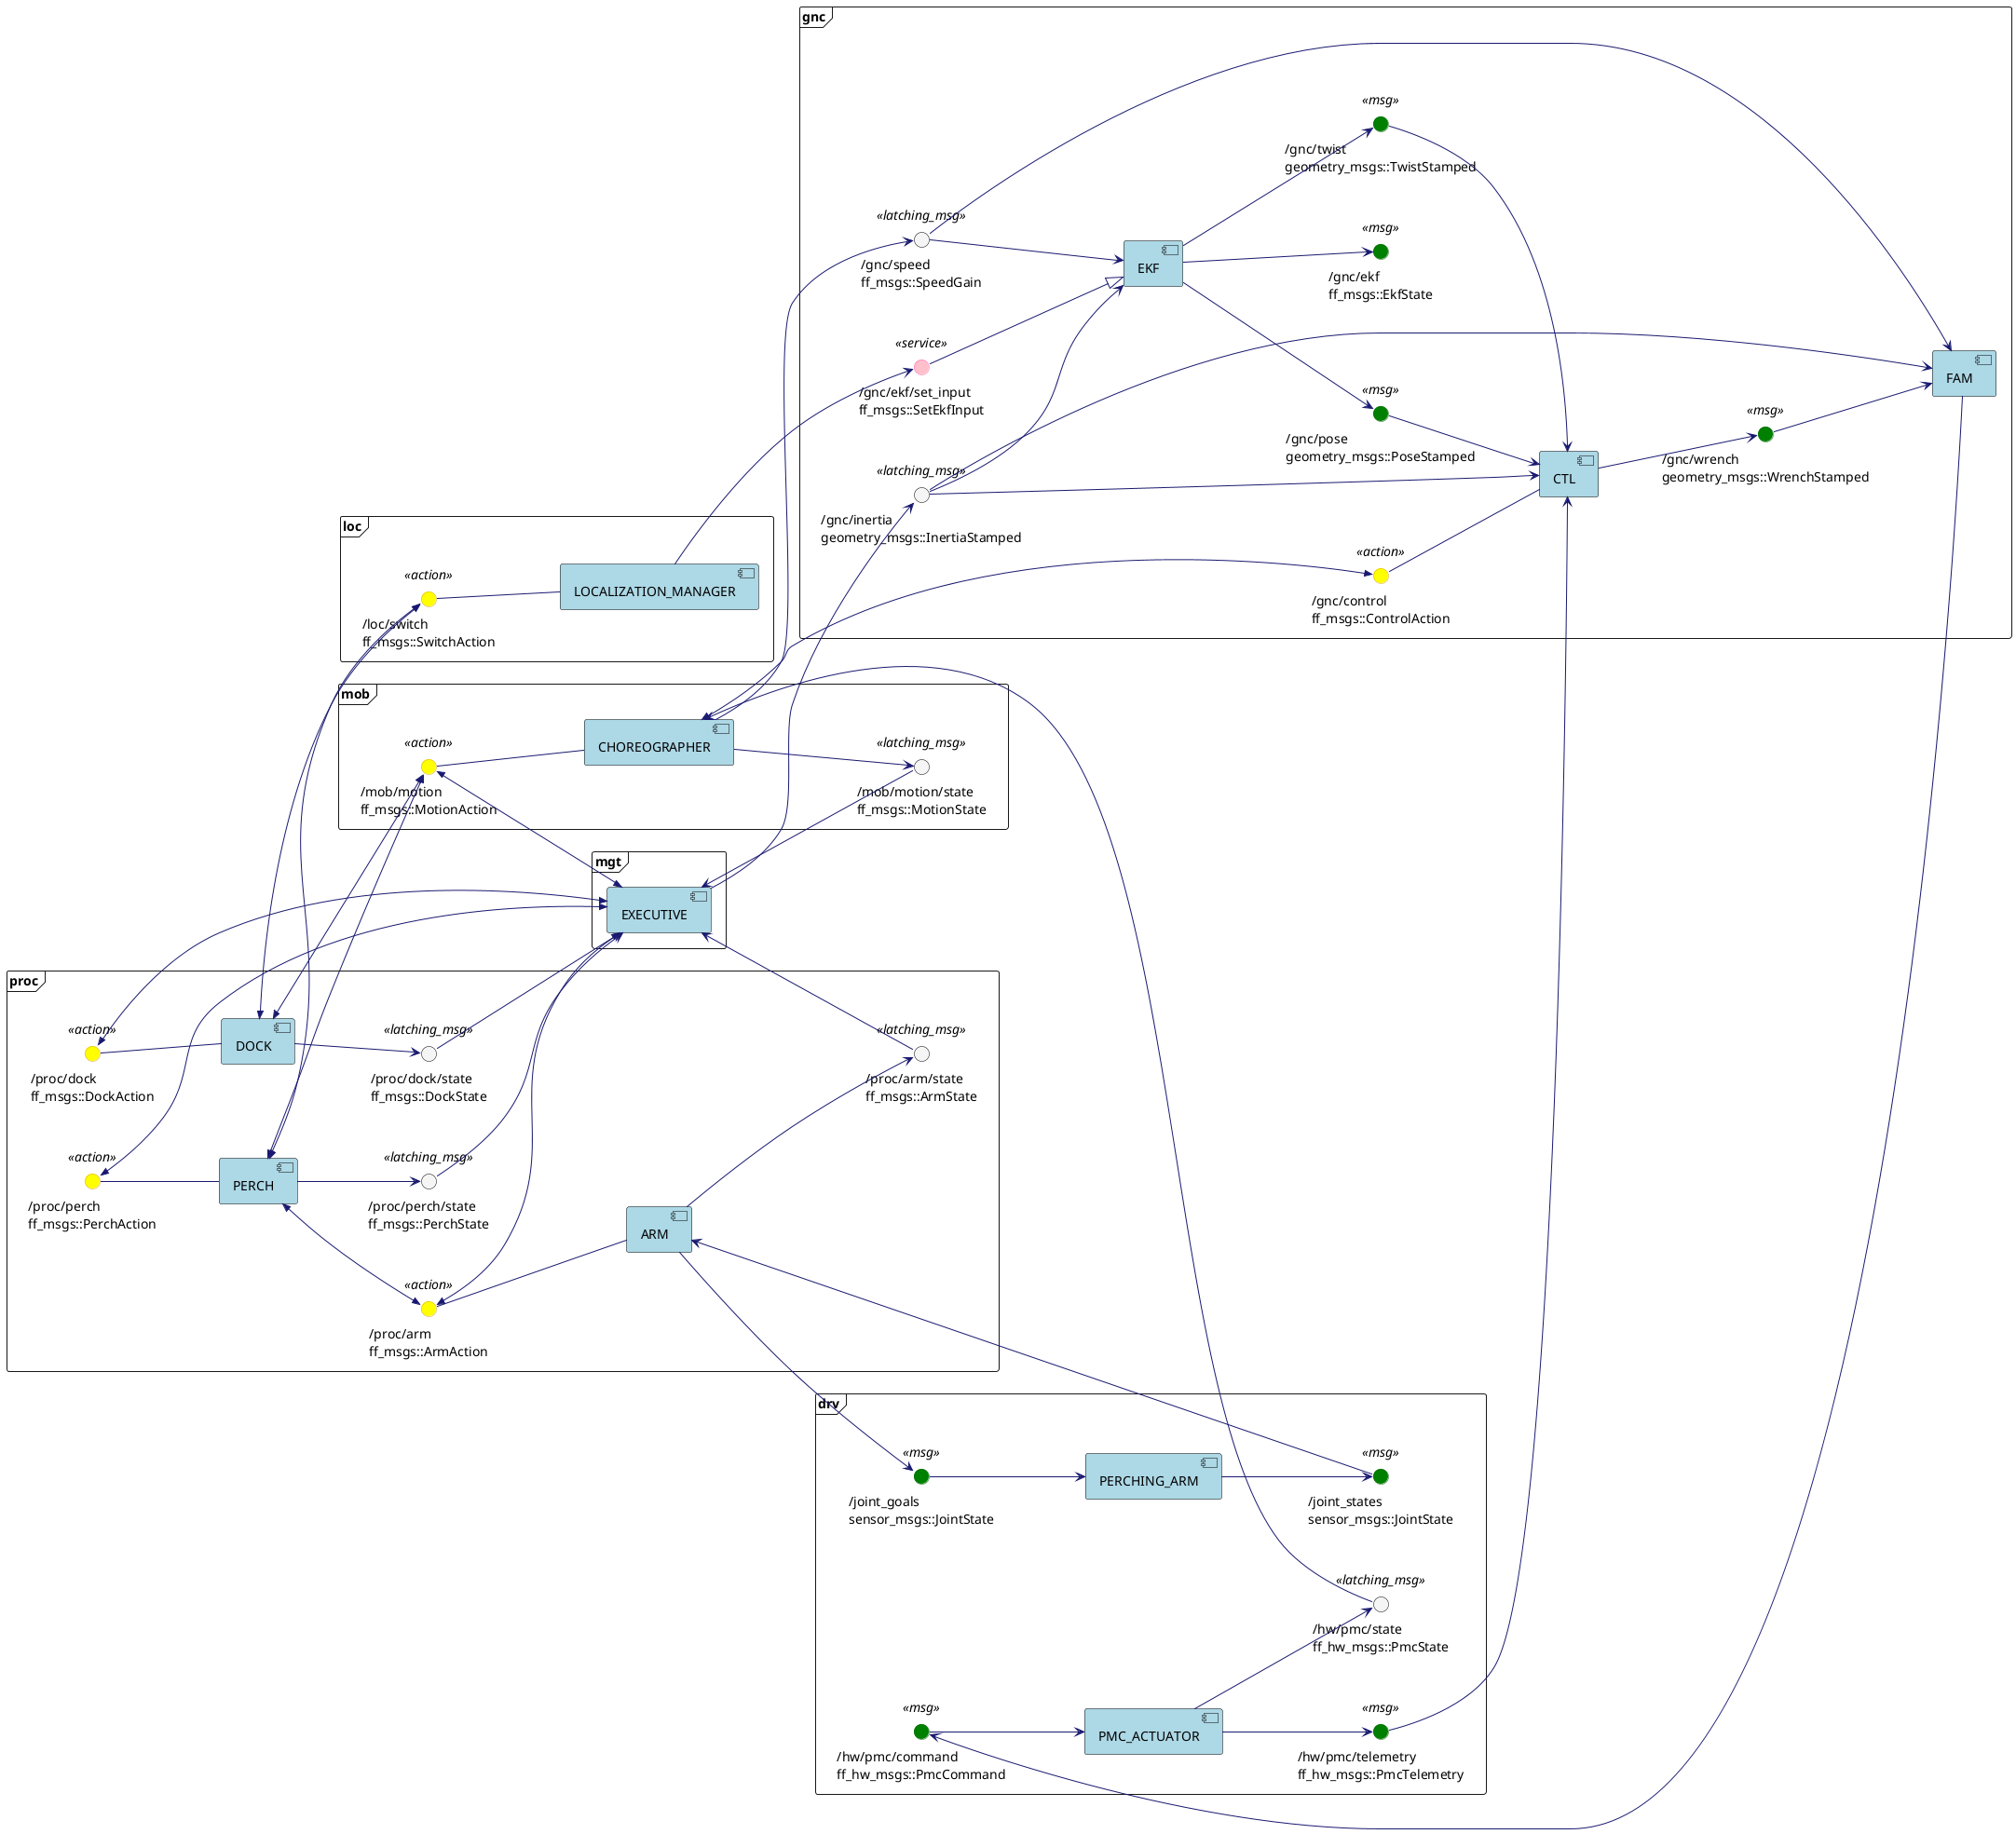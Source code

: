 ' java -jar plantuml/plantuml.jar -tsvg architecture.puml 

@startuml

skinparam componentStyle uml2

left to right direction

' Common colors scheme for the type of interfaces
skinparam interface {
  borderColor<<action>> #GoldenRod
  backgroundColor<<action>> #Yellow
  borderColor<<service>> #HotPink
  backgroundColor<<service>> #Pink
  borderColor<<msg>> #DarkGreen
  backgroundColor<<msg>> #Green
  borderColor<<latching_msg>> #Black
  backgroundColor<<latching_msg>> #WhiteSmoke
}

skinparam component {
    borderColor #Black
    backgroundColor #LightBlue
    arrowColor #MidnightBlue
}

' Nodes and Interfaces
frame mgt {
  component EXECUTIVE
}
  
frame proc {
  component DOCK
  component PERCH
  component ARM
  interface "/proc/perch\nff_msgs::PerchAction" <<action>> as PerchAction
  interface "/proc/dock\nff_msgs::DockAction" <<action>> as DockAction
  interface "/proc/arm\nff_msgs::ArmAction" <<action>> as ArmAction
  interface "/proc/perch/state\nff_msgs::PerchState" <<latching_msg>> as PerchState
  interface "/proc/dock/state\nff_msgs::DockState" <<latching_msg>> as DockState
  interface "/proc/arm/state\nff_msgs::ArmState" <<latching_msg>> as ArmState
}

' PUML abbreviated notation:
' component X --> [X]
' interface I --> () I

frame mob {
  [CHOREOGRAPHER]
  () "/mob/motion\nff_msgs::MotionAction" <<action>> as MotionAction
  () "/mob/motion/state\nff_msgs::MotionState" <<latching_msg>> as MotionState
}

frame loc {
  [LOCALIZATION_MANAGER]
  () "/loc/switch\nff_msgs::SwitchAction" <<action>> as SwitchAction
}

frame gnc {
  [CTL]
  [FAM]
  [EKF]
  () "/gnc/control\nff_msgs::ControlAction" <<action>> as ControlAction 
  () "/gnc/ekf/set_input\nff_msgs::SetEkfInput" <<service>> as EkfSetInput 
  () "/gnc/ekf\nff_msgs::EkfState" <<msg>> as EkfState 
  () "/gnc/pose\ngeometry_msgs::PoseStamped" <<msg>> as PoseStamped 
  () "/gnc/twist\ngeometry_msgs::TwistStamped" <<msg>> as TwistStamped 
  () "/gnc/wrench\ngeometry_msgs::WrenchStamped" <<msg>> as WrenchStamped 
  () "/gnc/inertia\ngeometry_msgs::InertiaStamped" <<latching_msg>> as InertiaStamped 
  () "/gnc/speed\nff_msgs::SpeedGain" <<latching_msg>> as SpeedGain 
}

frame drv {
  [PERCHING_ARM]
  [PMC_ACTUATOR]
  () "/hw/pmc/telemetry\nff_hw_msgs::PmcTelemetry" <<msg>> as PmcTelemetry
  () "/hw/pmc/state\nff_hw_msgs::PmcState" <<latching_msg>> as PmcState
  () "/hw/pmc/command\nff_hw_msgs::PmcCommand" <<msg>> as PmcCommand
  () "/joint_states\nsensor_msgs::JointState" <<msg>> as JointStates
  () "/joint_goals\nsensor_msgs::JointState" <<msg>> as JointGoals
}

  ' Relationships
EXECUTIVE <<-->> MotionAction
EXECUTIVE <<-->> DockAction
EXECUTIVE <<-->> PerchAction
EXECUTIVE <<-->> ArmAction
EXECUTIVE --> InertiaStamped
InertiaStamped --> FAM
InertiaStamped --> CTL
InertiaStamped --> EKF


DockAction -- DOCK
PerchAction -- PERCH
DOCK <<-->> SwitchAction
PERCH <<-->> SwitchAction
SwitchAction -- LOCALIZATION_MANAGER
LOCALIZATION_MANAGER --> EkfSetInput
EkfSetInput --|> EKF
DOCK <<-->> MotionAction
PERCH <<-->> MotionAction
PERCH <<-->> ArmAction
MotionAction -- CHOREOGRAPHER
CHOREOGRAPHER <<-->> ControlAction
CHOREOGRAPHER --> SpeedGain
SpeedGain --> EKF
SpeedGain --> FAM
ControlAction -- CTL
CTL --> WrenchStamped
PmcCommand --> PMC_ACTUATOR
PMC_ACTUATOR --> PmcTelemetry
PMC_ACTUATOR --> PmcState
PmcTelemetry --> CTL
PmcState --> CHOREOGRAPHER
ArmAction -- ARM
WrenchStamped --> FAM
FAM --> PmcCommand
ARM --> JointGoals
EKF --> PoseStamped
EKF --> TwistStamped
EKF --> EkfState
TwistStamped --> CTL
PoseStamped --> CTL
JointStates --> ARM
JointGoals --> PERCHING_ARM
PERCHING_ARM --> JointStates
PERCH --> PerchState
DOCK --> DockState
ARM --> ArmState
CHOREOGRAPHER --> MotionState
PerchState --> EXECUTIVE
DockState --> EXECUTIVE
ArmState --> EXECUTIVE
MotionState --> EXECUTIVE

@enduml

